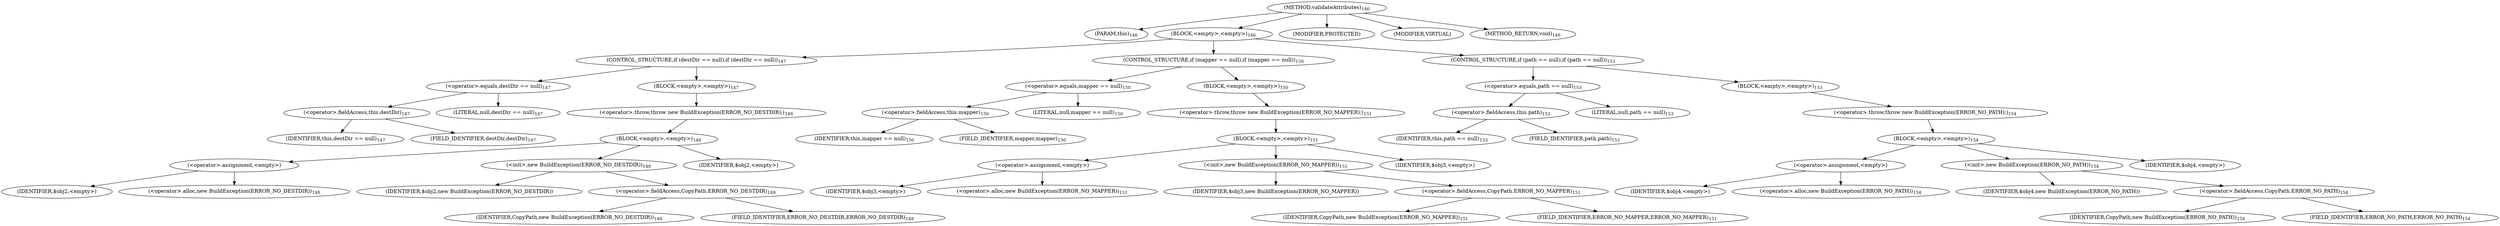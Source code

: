 digraph "validateAttributes" {  
"165" [label = <(METHOD,validateAttributes)<SUB>146</SUB>> ]
"166" [label = <(PARAM,this)<SUB>146</SUB>> ]
"167" [label = <(BLOCK,&lt;empty&gt;,&lt;empty&gt;)<SUB>146</SUB>> ]
"168" [label = <(CONTROL_STRUCTURE,if (destDir == null),if (destDir == null))<SUB>147</SUB>> ]
"169" [label = <(&lt;operator&gt;.equals,destDir == null)<SUB>147</SUB>> ]
"170" [label = <(&lt;operator&gt;.fieldAccess,this.destDir)<SUB>147</SUB>> ]
"171" [label = <(IDENTIFIER,this,destDir == null)<SUB>147</SUB>> ]
"172" [label = <(FIELD_IDENTIFIER,destDir,destDir)<SUB>147</SUB>> ]
"173" [label = <(LITERAL,null,destDir == null)<SUB>147</SUB>> ]
"174" [label = <(BLOCK,&lt;empty&gt;,&lt;empty&gt;)<SUB>147</SUB>> ]
"175" [label = <(&lt;operator&gt;.throw,throw new BuildException(ERROR_NO_DESTDIR);)<SUB>148</SUB>> ]
"176" [label = <(BLOCK,&lt;empty&gt;,&lt;empty&gt;)<SUB>148</SUB>> ]
"177" [label = <(&lt;operator&gt;.assignment,&lt;empty&gt;)> ]
"178" [label = <(IDENTIFIER,$obj2,&lt;empty&gt;)> ]
"179" [label = <(&lt;operator&gt;.alloc,new BuildException(ERROR_NO_DESTDIR))<SUB>148</SUB>> ]
"180" [label = <(&lt;init&gt;,new BuildException(ERROR_NO_DESTDIR))<SUB>148</SUB>> ]
"181" [label = <(IDENTIFIER,$obj2,new BuildException(ERROR_NO_DESTDIR))> ]
"182" [label = <(&lt;operator&gt;.fieldAccess,CopyPath.ERROR_NO_DESTDIR)<SUB>148</SUB>> ]
"183" [label = <(IDENTIFIER,CopyPath,new BuildException(ERROR_NO_DESTDIR))<SUB>148</SUB>> ]
"184" [label = <(FIELD_IDENTIFIER,ERROR_NO_DESTDIR,ERROR_NO_DESTDIR)<SUB>148</SUB>> ]
"185" [label = <(IDENTIFIER,$obj2,&lt;empty&gt;)> ]
"186" [label = <(CONTROL_STRUCTURE,if (mapper == null),if (mapper == null))<SUB>150</SUB>> ]
"187" [label = <(&lt;operator&gt;.equals,mapper == null)<SUB>150</SUB>> ]
"188" [label = <(&lt;operator&gt;.fieldAccess,this.mapper)<SUB>150</SUB>> ]
"189" [label = <(IDENTIFIER,this,mapper == null)<SUB>150</SUB>> ]
"190" [label = <(FIELD_IDENTIFIER,mapper,mapper)<SUB>150</SUB>> ]
"191" [label = <(LITERAL,null,mapper == null)<SUB>150</SUB>> ]
"192" [label = <(BLOCK,&lt;empty&gt;,&lt;empty&gt;)<SUB>150</SUB>> ]
"193" [label = <(&lt;operator&gt;.throw,throw new BuildException(ERROR_NO_MAPPER);)<SUB>151</SUB>> ]
"194" [label = <(BLOCK,&lt;empty&gt;,&lt;empty&gt;)<SUB>151</SUB>> ]
"195" [label = <(&lt;operator&gt;.assignment,&lt;empty&gt;)> ]
"196" [label = <(IDENTIFIER,$obj3,&lt;empty&gt;)> ]
"197" [label = <(&lt;operator&gt;.alloc,new BuildException(ERROR_NO_MAPPER))<SUB>151</SUB>> ]
"198" [label = <(&lt;init&gt;,new BuildException(ERROR_NO_MAPPER))<SUB>151</SUB>> ]
"199" [label = <(IDENTIFIER,$obj3,new BuildException(ERROR_NO_MAPPER))> ]
"200" [label = <(&lt;operator&gt;.fieldAccess,CopyPath.ERROR_NO_MAPPER)<SUB>151</SUB>> ]
"201" [label = <(IDENTIFIER,CopyPath,new BuildException(ERROR_NO_MAPPER))<SUB>151</SUB>> ]
"202" [label = <(FIELD_IDENTIFIER,ERROR_NO_MAPPER,ERROR_NO_MAPPER)<SUB>151</SUB>> ]
"203" [label = <(IDENTIFIER,$obj3,&lt;empty&gt;)> ]
"204" [label = <(CONTROL_STRUCTURE,if (path == null),if (path == null))<SUB>153</SUB>> ]
"205" [label = <(&lt;operator&gt;.equals,path == null)<SUB>153</SUB>> ]
"206" [label = <(&lt;operator&gt;.fieldAccess,this.path)<SUB>153</SUB>> ]
"207" [label = <(IDENTIFIER,this,path == null)<SUB>153</SUB>> ]
"208" [label = <(FIELD_IDENTIFIER,path,path)<SUB>153</SUB>> ]
"209" [label = <(LITERAL,null,path == null)<SUB>153</SUB>> ]
"210" [label = <(BLOCK,&lt;empty&gt;,&lt;empty&gt;)<SUB>153</SUB>> ]
"211" [label = <(&lt;operator&gt;.throw,throw new BuildException(ERROR_NO_PATH);)<SUB>154</SUB>> ]
"212" [label = <(BLOCK,&lt;empty&gt;,&lt;empty&gt;)<SUB>154</SUB>> ]
"213" [label = <(&lt;operator&gt;.assignment,&lt;empty&gt;)> ]
"214" [label = <(IDENTIFIER,$obj4,&lt;empty&gt;)> ]
"215" [label = <(&lt;operator&gt;.alloc,new BuildException(ERROR_NO_PATH))<SUB>154</SUB>> ]
"216" [label = <(&lt;init&gt;,new BuildException(ERROR_NO_PATH))<SUB>154</SUB>> ]
"217" [label = <(IDENTIFIER,$obj4,new BuildException(ERROR_NO_PATH))> ]
"218" [label = <(&lt;operator&gt;.fieldAccess,CopyPath.ERROR_NO_PATH)<SUB>154</SUB>> ]
"219" [label = <(IDENTIFIER,CopyPath,new BuildException(ERROR_NO_PATH))<SUB>154</SUB>> ]
"220" [label = <(FIELD_IDENTIFIER,ERROR_NO_PATH,ERROR_NO_PATH)<SUB>154</SUB>> ]
"221" [label = <(IDENTIFIER,$obj4,&lt;empty&gt;)> ]
"222" [label = <(MODIFIER,PROTECTED)> ]
"223" [label = <(MODIFIER,VIRTUAL)> ]
"224" [label = <(METHOD_RETURN,void)<SUB>146</SUB>> ]
  "165" -> "166" 
  "165" -> "167" 
  "165" -> "222" 
  "165" -> "223" 
  "165" -> "224" 
  "167" -> "168" 
  "167" -> "186" 
  "167" -> "204" 
  "168" -> "169" 
  "168" -> "174" 
  "169" -> "170" 
  "169" -> "173" 
  "170" -> "171" 
  "170" -> "172" 
  "174" -> "175" 
  "175" -> "176" 
  "176" -> "177" 
  "176" -> "180" 
  "176" -> "185" 
  "177" -> "178" 
  "177" -> "179" 
  "180" -> "181" 
  "180" -> "182" 
  "182" -> "183" 
  "182" -> "184" 
  "186" -> "187" 
  "186" -> "192" 
  "187" -> "188" 
  "187" -> "191" 
  "188" -> "189" 
  "188" -> "190" 
  "192" -> "193" 
  "193" -> "194" 
  "194" -> "195" 
  "194" -> "198" 
  "194" -> "203" 
  "195" -> "196" 
  "195" -> "197" 
  "198" -> "199" 
  "198" -> "200" 
  "200" -> "201" 
  "200" -> "202" 
  "204" -> "205" 
  "204" -> "210" 
  "205" -> "206" 
  "205" -> "209" 
  "206" -> "207" 
  "206" -> "208" 
  "210" -> "211" 
  "211" -> "212" 
  "212" -> "213" 
  "212" -> "216" 
  "212" -> "221" 
  "213" -> "214" 
  "213" -> "215" 
  "216" -> "217" 
  "216" -> "218" 
  "218" -> "219" 
  "218" -> "220" 
}
